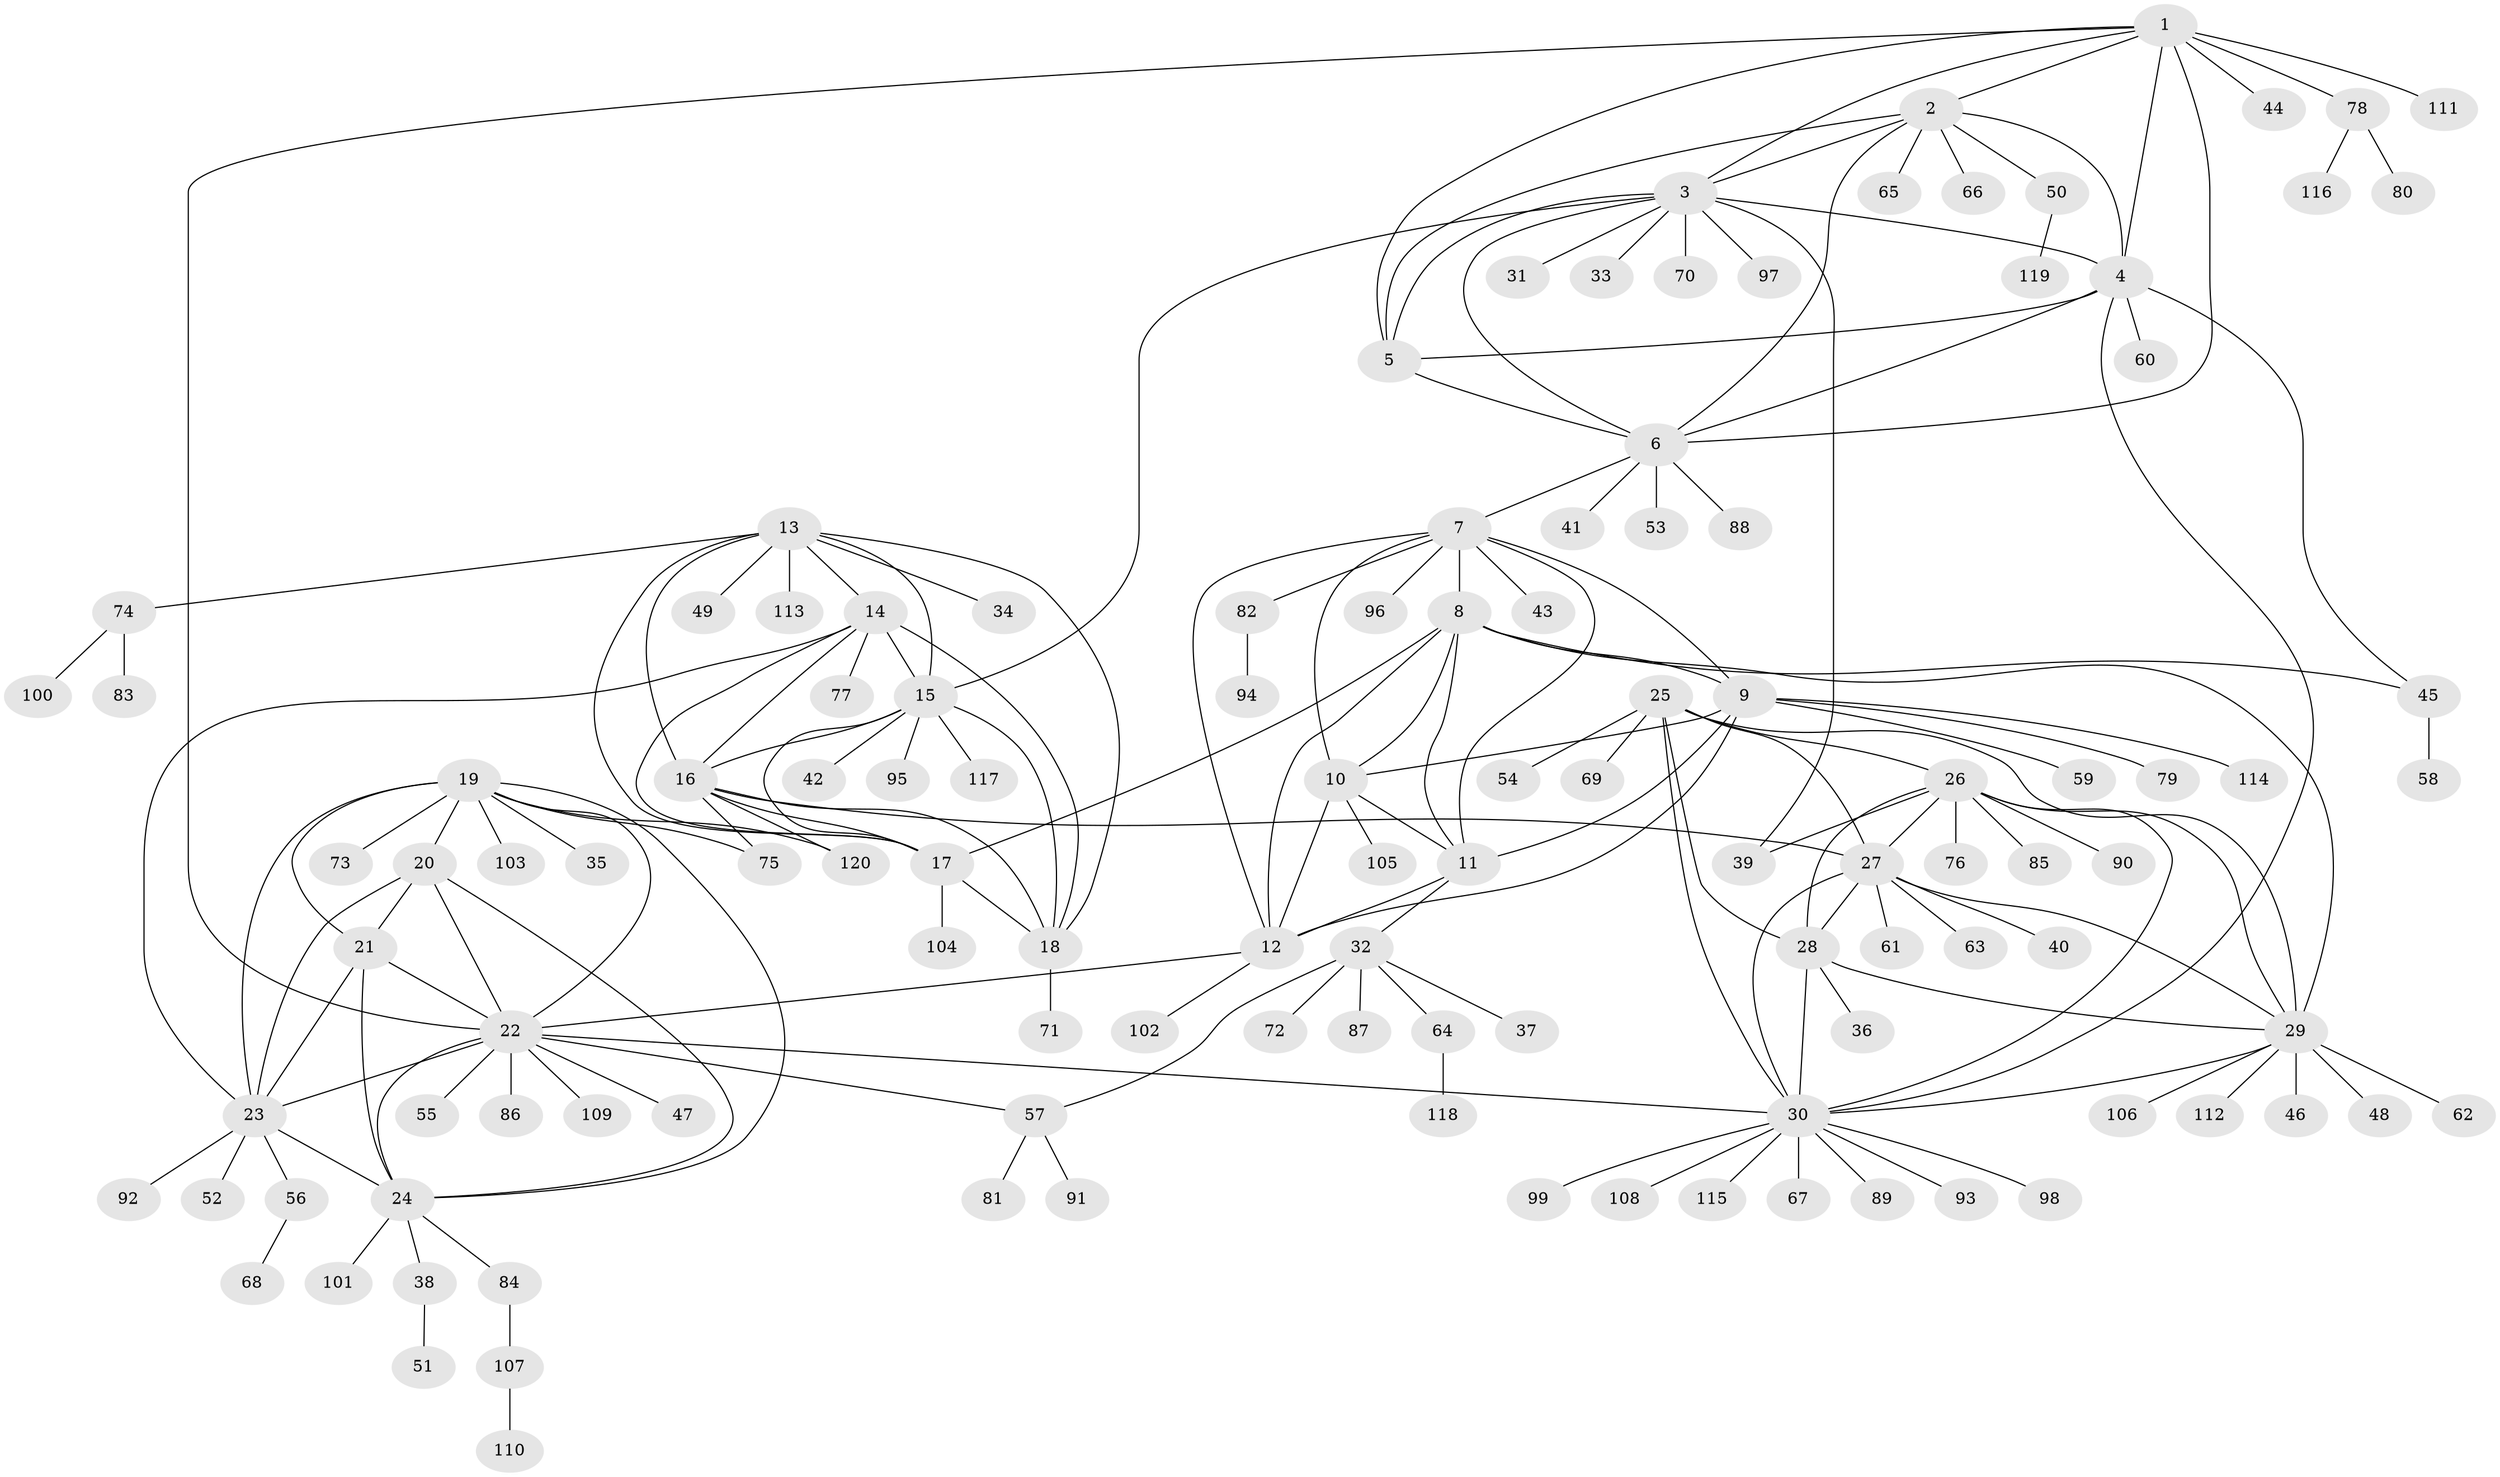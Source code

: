 // Generated by graph-tools (version 1.1) at 2025/11/02/27/25 16:11:35]
// undirected, 120 vertices, 180 edges
graph export_dot {
graph [start="1"]
  node [color=gray90,style=filled];
  1;
  2;
  3;
  4;
  5;
  6;
  7;
  8;
  9;
  10;
  11;
  12;
  13;
  14;
  15;
  16;
  17;
  18;
  19;
  20;
  21;
  22;
  23;
  24;
  25;
  26;
  27;
  28;
  29;
  30;
  31;
  32;
  33;
  34;
  35;
  36;
  37;
  38;
  39;
  40;
  41;
  42;
  43;
  44;
  45;
  46;
  47;
  48;
  49;
  50;
  51;
  52;
  53;
  54;
  55;
  56;
  57;
  58;
  59;
  60;
  61;
  62;
  63;
  64;
  65;
  66;
  67;
  68;
  69;
  70;
  71;
  72;
  73;
  74;
  75;
  76;
  77;
  78;
  79;
  80;
  81;
  82;
  83;
  84;
  85;
  86;
  87;
  88;
  89;
  90;
  91;
  92;
  93;
  94;
  95;
  96;
  97;
  98;
  99;
  100;
  101;
  102;
  103;
  104;
  105;
  106;
  107;
  108;
  109;
  110;
  111;
  112;
  113;
  114;
  115;
  116;
  117;
  118;
  119;
  120;
  1 -- 2;
  1 -- 3;
  1 -- 4;
  1 -- 5;
  1 -- 6;
  1 -- 22;
  1 -- 44;
  1 -- 78;
  1 -- 111;
  2 -- 3;
  2 -- 4;
  2 -- 5;
  2 -- 6;
  2 -- 50;
  2 -- 65;
  2 -- 66;
  3 -- 4;
  3 -- 5;
  3 -- 6;
  3 -- 15;
  3 -- 31;
  3 -- 33;
  3 -- 39;
  3 -- 70;
  3 -- 97;
  4 -- 5;
  4 -- 6;
  4 -- 30;
  4 -- 45;
  4 -- 60;
  5 -- 6;
  6 -- 7;
  6 -- 41;
  6 -- 53;
  6 -- 88;
  7 -- 8;
  7 -- 9;
  7 -- 10;
  7 -- 11;
  7 -- 12;
  7 -- 43;
  7 -- 82;
  7 -- 96;
  8 -- 9;
  8 -- 10;
  8 -- 11;
  8 -- 12;
  8 -- 17;
  8 -- 29;
  8 -- 45;
  9 -- 10;
  9 -- 11;
  9 -- 12;
  9 -- 59;
  9 -- 79;
  9 -- 114;
  10 -- 11;
  10 -- 12;
  10 -- 105;
  11 -- 12;
  11 -- 32;
  12 -- 22;
  12 -- 102;
  13 -- 14;
  13 -- 15;
  13 -- 16;
  13 -- 17;
  13 -- 18;
  13 -- 34;
  13 -- 49;
  13 -- 74;
  13 -- 113;
  14 -- 15;
  14 -- 16;
  14 -- 17;
  14 -- 18;
  14 -- 23;
  14 -- 77;
  15 -- 16;
  15 -- 17;
  15 -- 18;
  15 -- 42;
  15 -- 95;
  15 -- 117;
  16 -- 17;
  16 -- 18;
  16 -- 27;
  16 -- 75;
  16 -- 120;
  17 -- 18;
  17 -- 104;
  18 -- 71;
  19 -- 20;
  19 -- 21;
  19 -- 22;
  19 -- 23;
  19 -- 24;
  19 -- 35;
  19 -- 73;
  19 -- 75;
  19 -- 103;
  19 -- 120;
  20 -- 21;
  20 -- 22;
  20 -- 23;
  20 -- 24;
  21 -- 22;
  21 -- 23;
  21 -- 24;
  22 -- 23;
  22 -- 24;
  22 -- 30;
  22 -- 47;
  22 -- 55;
  22 -- 57;
  22 -- 86;
  22 -- 109;
  23 -- 24;
  23 -- 52;
  23 -- 56;
  23 -- 92;
  24 -- 38;
  24 -- 84;
  24 -- 101;
  25 -- 26;
  25 -- 27;
  25 -- 28;
  25 -- 29;
  25 -- 30;
  25 -- 54;
  25 -- 69;
  26 -- 27;
  26 -- 28;
  26 -- 29;
  26 -- 30;
  26 -- 39;
  26 -- 76;
  26 -- 85;
  26 -- 90;
  27 -- 28;
  27 -- 29;
  27 -- 30;
  27 -- 40;
  27 -- 61;
  27 -- 63;
  28 -- 29;
  28 -- 30;
  28 -- 36;
  29 -- 30;
  29 -- 46;
  29 -- 48;
  29 -- 62;
  29 -- 106;
  29 -- 112;
  30 -- 67;
  30 -- 89;
  30 -- 93;
  30 -- 98;
  30 -- 99;
  30 -- 108;
  30 -- 115;
  32 -- 37;
  32 -- 57;
  32 -- 64;
  32 -- 72;
  32 -- 87;
  38 -- 51;
  45 -- 58;
  50 -- 119;
  56 -- 68;
  57 -- 81;
  57 -- 91;
  64 -- 118;
  74 -- 83;
  74 -- 100;
  78 -- 80;
  78 -- 116;
  82 -- 94;
  84 -- 107;
  107 -- 110;
}
